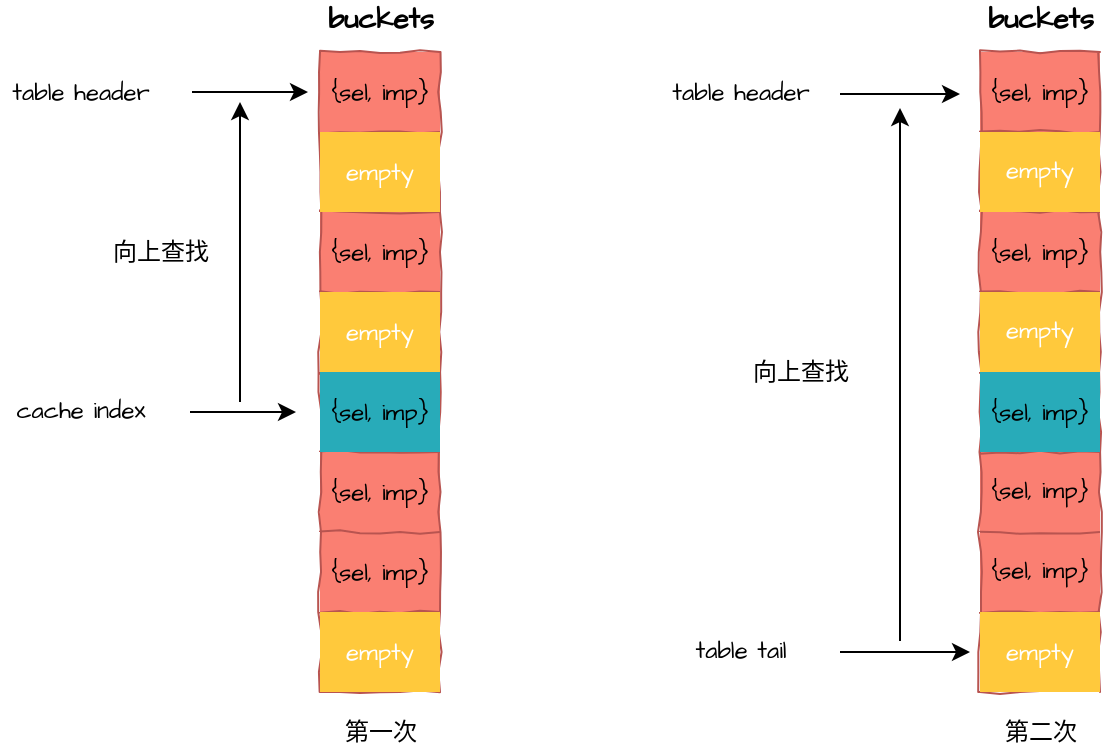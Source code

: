 <mxfile version="14.1.1" type="github">
  <diagram id="0iAqYNN2iNlclvPPU9rL" name="Page-1">
    <mxGraphModel dx="786" dy="426" grid="1" gridSize="10" guides="1" tooltips="1" connect="1" arrows="1" fold="1" page="1" pageScale="1" pageWidth="827" pageHeight="1169" math="0" shadow="0">
      <root>
        <mxCell id="0" />
        <mxCell id="1" parent="0" />
        <mxCell id="CHdyuVchqa2uw6LGRK5T-1" value="" style="shape=table;html=1;whiteSpace=wrap;startSize=0;container=1;collapsible=0;childLayout=tableLayout;strokeColor=#b85450;comic=1;fontFamily=Architects Daughter;fontSource=https%3A%2F%2Ffonts.googleapis.com%2Fcss%3Ffamily%3DArchitects%2BDaughter;fillColor=#FA7F72;" vertex="1" parent="1">
          <mxGeometry x="310" y="59" width="60" height="320" as="geometry" />
        </mxCell>
        <mxCell id="CHdyuVchqa2uw6LGRK5T-2" value="" style="shape=partialRectangle;html=1;whiteSpace=wrap;collapsible=0;dropTarget=0;pointerEvents=0;fillColor=none;top=0;left=0;bottom=0;right=0;points=[[0,0.5],[1,0.5]];portConstraint=eastwest;" vertex="1" parent="CHdyuVchqa2uw6LGRK5T-1">
          <mxGeometry width="60" height="40" as="geometry" />
        </mxCell>
        <mxCell id="CHdyuVchqa2uw6LGRK5T-3" value="&lt;font face=&quot;Architects Daughter&quot; data-font-src=&quot;https://fonts.googleapis.com/css?family=Architects+Daughter&quot;&gt;{sel, imp}&lt;/font&gt;" style="shape=partialRectangle;html=1;whiteSpace=wrap;connectable=0;overflow=hidden;fillColor=none;top=0;left=0;bottom=0;right=0;" vertex="1" parent="CHdyuVchqa2uw6LGRK5T-2">
          <mxGeometry width="60" height="40" as="geometry" />
        </mxCell>
        <mxCell id="CHdyuVchqa2uw6LGRK5T-4" value="" style="shape=partialRectangle;html=1;whiteSpace=wrap;collapsible=0;dropTarget=0;pointerEvents=0;fillColor=none;top=0;left=0;bottom=0;right=0;points=[[0,0.5],[1,0.5]];portConstraint=eastwest;" vertex="1" parent="CHdyuVchqa2uw6LGRK5T-1">
          <mxGeometry y="40" width="60" height="40" as="geometry" />
        </mxCell>
        <mxCell id="CHdyuVchqa2uw6LGRK5T-5" value="&lt;font data-font-src=&quot;https://fonts.googleapis.com/css?family=Architects+Daughter&quot; face=&quot;Architects Daughter&quot;&gt;empty&lt;/font&gt;" style="shape=partialRectangle;html=1;whiteSpace=wrap;connectable=0;overflow=hidden;top=0;left=0;bottom=0;right=0;strokeColor=#BD7000;fontColor=#ffffff;fillColor=#FFC93C;" vertex="1" parent="CHdyuVchqa2uw6LGRK5T-4">
          <mxGeometry width="60" height="40" as="geometry" />
        </mxCell>
        <mxCell id="CHdyuVchqa2uw6LGRK5T-6" value="" style="shape=partialRectangle;html=1;whiteSpace=wrap;collapsible=0;dropTarget=0;pointerEvents=0;fillColor=none;top=0;left=0;bottom=0;right=0;points=[[0,0.5],[1,0.5]];portConstraint=eastwest;" vertex="1" parent="CHdyuVchqa2uw6LGRK5T-1">
          <mxGeometry y="80" width="60" height="40" as="geometry" />
        </mxCell>
        <mxCell id="CHdyuVchqa2uw6LGRK5T-7" value="&lt;span&gt;&lt;font face=&quot;Architects Daughter&quot; data-font-src=&quot;https://fonts.googleapis.com/css?family=Architects+Daughter&quot;&gt;{sel, imp}&lt;/font&gt;&lt;/span&gt;" style="shape=partialRectangle;html=1;whiteSpace=wrap;connectable=0;overflow=hidden;fillColor=none;top=0;left=0;bottom=0;right=0;" vertex="1" parent="CHdyuVchqa2uw6LGRK5T-6">
          <mxGeometry width="60" height="40" as="geometry" />
        </mxCell>
        <mxCell id="CHdyuVchqa2uw6LGRK5T-8" value="" style="shape=partialRectangle;html=1;whiteSpace=wrap;collapsible=0;dropTarget=0;pointerEvents=0;fillColor=none;top=0;left=0;bottom=0;right=0;points=[[0,0.5],[1,0.5]];portConstraint=eastwest;" vertex="1" parent="CHdyuVchqa2uw6LGRK5T-1">
          <mxGeometry y="120" width="60" height="40" as="geometry" />
        </mxCell>
        <mxCell id="CHdyuVchqa2uw6LGRK5T-9" value="&lt;font face=&quot;Architects Daughter&quot; data-font-src=&quot;https://fonts.googleapis.com/css?family=Architects+Daughter&quot;&gt;empty&lt;/font&gt;" style="shape=partialRectangle;html=1;whiteSpace=wrap;connectable=0;overflow=hidden;top=0;left=0;bottom=0;right=0;strokeColor=#BD7000;fontColor=#ffffff;fillColor=#FFC93C;" vertex="1" parent="CHdyuVchqa2uw6LGRK5T-8">
          <mxGeometry width="60" height="40" as="geometry" />
        </mxCell>
        <mxCell id="CHdyuVchqa2uw6LGRK5T-10" value="" style="shape=partialRectangle;html=1;whiteSpace=wrap;collapsible=0;dropTarget=0;pointerEvents=0;fillColor=none;top=0;left=0;bottom=0;right=0;points=[[0,0.5],[1,0.5]];portConstraint=eastwest;" vertex="1" parent="CHdyuVchqa2uw6LGRK5T-1">
          <mxGeometry y="160" width="60" height="40" as="geometry" />
        </mxCell>
        <mxCell id="CHdyuVchqa2uw6LGRK5T-11" value="&lt;span&gt;&lt;font face=&quot;Architects Daughter&quot; data-font-src=&quot;https://fonts.googleapis.com/css?family=Architects+Daughter&quot;&gt;{sel, imp}&lt;/font&gt;&lt;/span&gt;" style="shape=partialRectangle;html=1;whiteSpace=wrap;connectable=0;overflow=hidden;top=0;left=0;bottom=0;right=0;strokeColor=#82b366;backgroundOutline=0;labelBorderColor=none;fillColor=#28ABB9;" vertex="1" parent="CHdyuVchqa2uw6LGRK5T-10">
          <mxGeometry width="60" height="40" as="geometry" />
        </mxCell>
        <mxCell id="CHdyuVchqa2uw6LGRK5T-12" value="" style="shape=partialRectangle;html=1;whiteSpace=wrap;collapsible=0;dropTarget=0;pointerEvents=0;fillColor=none;top=0;left=0;bottom=0;right=0;points=[[0,0.5],[1,0.5]];portConstraint=eastwest;" vertex="1" parent="CHdyuVchqa2uw6LGRK5T-1">
          <mxGeometry y="200" width="60" height="40" as="geometry" />
        </mxCell>
        <mxCell id="CHdyuVchqa2uw6LGRK5T-13" value="&lt;span&gt;&lt;font face=&quot;Architects Daughter&quot; data-font-src=&quot;https://fonts.googleapis.com/css?family=Architects+Daughter&quot;&gt;{sel, imp}&lt;/font&gt;&lt;/span&gt;" style="shape=partialRectangle;html=1;whiteSpace=wrap;connectable=0;overflow=hidden;fillColor=none;top=0;left=0;bottom=0;right=0;" vertex="1" parent="CHdyuVchqa2uw6LGRK5T-12">
          <mxGeometry width="60" height="40" as="geometry" />
        </mxCell>
        <mxCell id="CHdyuVchqa2uw6LGRK5T-14" value="" style="shape=partialRectangle;html=1;whiteSpace=wrap;collapsible=0;dropTarget=0;pointerEvents=0;fillColor=none;top=0;left=0;bottom=0;right=0;points=[[0,0.5],[1,0.5]];portConstraint=eastwest;" vertex="1" parent="CHdyuVchqa2uw6LGRK5T-1">
          <mxGeometry y="240" width="60" height="40" as="geometry" />
        </mxCell>
        <mxCell id="CHdyuVchqa2uw6LGRK5T-15" value="&lt;span&gt;&lt;font face=&quot;Architects Daughter&quot; data-font-src=&quot;https://fonts.googleapis.com/css?family=Architects+Daughter&quot;&gt;{sel, imp}&lt;/font&gt;&lt;/span&gt;" style="shape=partialRectangle;html=1;whiteSpace=wrap;connectable=0;overflow=hidden;fillColor=none;top=0;left=0;bottom=0;right=0;" vertex="1" parent="CHdyuVchqa2uw6LGRK5T-14">
          <mxGeometry width="60" height="40" as="geometry" />
        </mxCell>
        <mxCell id="CHdyuVchqa2uw6LGRK5T-16" value="" style="shape=partialRectangle;html=1;whiteSpace=wrap;collapsible=0;dropTarget=0;pointerEvents=0;fillColor=none;top=0;left=0;bottom=0;right=0;points=[[0,0.5],[1,0.5]];portConstraint=eastwest;" vertex="1" parent="CHdyuVchqa2uw6LGRK5T-1">
          <mxGeometry y="280" width="60" height="40" as="geometry" />
        </mxCell>
        <mxCell id="CHdyuVchqa2uw6LGRK5T-17" value="&lt;font face=&quot;Architects Daughter&quot; data-font-src=&quot;https://fonts.googleapis.com/css?family=Architects+Daughter&quot;&gt;empty&lt;/font&gt;" style="shape=partialRectangle;html=1;whiteSpace=wrap;connectable=0;overflow=hidden;top=0;left=0;bottom=0;right=0;strokeColor=#BD7000;fontColor=#ffffff;fillColor=#FFC93C;" vertex="1" parent="CHdyuVchqa2uw6LGRK5T-16">
          <mxGeometry width="60" height="40" as="geometry" />
        </mxCell>
        <mxCell id="CHdyuVchqa2uw6LGRK5T-22" style="edgeStyle=orthogonalEdgeStyle;rounded=0;orthogonalLoop=1;jettySize=auto;html=1;entryX=0;entryY=0.5;entryDx=0;entryDy=0;" edge="1" parent="1">
          <mxGeometry relative="1" as="geometry">
            <mxPoint x="245" y="239" as="sourcePoint" />
            <mxPoint x="298" y="239" as="targetPoint" />
          </mxGeometry>
        </mxCell>
        <mxCell id="CHdyuVchqa2uw6LGRK5T-21" value="&lt;font data-font-src=&quot;https://fonts.googleapis.com/css?family=Pacifico&quot;&gt;cache index&lt;/font&gt;" style="text;html=1;align=center;verticalAlign=middle;resizable=0;points=[];autosize=1;fontFamily=Architects Daughter;fontSource=https%3A%2F%2Ffonts.googleapis.com%2Fcss%3Ffamily%3DArchitects%2BDaughter;" vertex="1" parent="1">
          <mxGeometry x="150" y="229" width="80" height="20" as="geometry" />
        </mxCell>
        <mxCell id="CHdyuVchqa2uw6LGRK5T-23" value="buckets" style="text;html=1;align=center;verticalAlign=middle;resizable=0;points=[];autosize=1;fontFamily=Architects Daughter;fontSize=14;fontStyle=1;fontSource=https%3A%2F%2Ffonts.googleapis.com%2Fcss%3Ffamily%3DArchitects%2BDaughter;" vertex="1" parent="1">
          <mxGeometry x="305" y="33" width="70" height="20" as="geometry" />
        </mxCell>
        <mxCell id="CHdyuVchqa2uw6LGRK5T-29" value="第一次" style="text;html=1;align=center;verticalAlign=middle;resizable=0;points=[];autosize=1;fontSize=12;fontFamily=Menlo;" vertex="1" parent="1">
          <mxGeometry x="315" y="389" width="50" height="20" as="geometry" />
        </mxCell>
        <mxCell id="CHdyuVchqa2uw6LGRK5T-32" style="edgeStyle=orthogonalEdgeStyle;rounded=0;orthogonalLoop=1;jettySize=auto;html=1;entryX=0;entryY=0.5;entryDx=0;entryDy=0;fontFamily=Menlo;fontSize=12;" edge="1" parent="1">
          <mxGeometry relative="1" as="geometry">
            <mxPoint x="246" y="79" as="sourcePoint" />
            <mxPoint x="304" y="79" as="targetPoint" />
          </mxGeometry>
        </mxCell>
        <mxCell id="CHdyuVchqa2uw6LGRK5T-30" value="table header" style="text;html=1;align=center;verticalAlign=middle;resizable=0;points=[];autosize=1;fontSize=12;fontFamily=Architects Daughter;fontSource=https%3A%2F%2Ffonts.googleapis.com%2Fcss%3Ffamily%3DArchitects%2BDaughter;" vertex="1" parent="1">
          <mxGeometry x="150" y="70" width="80" height="20" as="geometry" />
        </mxCell>
        <mxCell id="CHdyuVchqa2uw6LGRK5T-33" value="" style="endArrow=classic;html=1;fontFamily=Pacifico;fontSource=https%3A%2F%2Ffonts.googleapis.com%2Fcss%3Ffamily%3DPacifico;fontSize=12;" edge="1" parent="1">
          <mxGeometry width="50" height="50" relative="1" as="geometry">
            <mxPoint x="270" y="234" as="sourcePoint" />
            <mxPoint x="270" y="84" as="targetPoint" />
          </mxGeometry>
        </mxCell>
        <mxCell id="CHdyuVchqa2uw6LGRK5T-34" value="向上查找" style="text;html=1;align=center;verticalAlign=middle;resizable=0;points=[];autosize=1;fontSize=12;fontFamily=Pacifico;" vertex="1" parent="1">
          <mxGeometry x="200" y="149" width="60" height="20" as="geometry" />
        </mxCell>
        <mxCell id="CHdyuVchqa2uw6LGRK5T-35" value="" style="shape=table;html=1;whiteSpace=wrap;startSize=0;container=1;collapsible=0;childLayout=tableLayout;strokeColor=#b85450;comic=1;fontFamily=Architects Daughter;fontSource=https%3A%2F%2Ffonts.googleapis.com%2Fcss%3Ffamily%3DArchitects%2BDaughter;fillColor=#FA7F72;" vertex="1" parent="1">
          <mxGeometry x="640" y="59" width="60" height="320" as="geometry" />
        </mxCell>
        <mxCell id="CHdyuVchqa2uw6LGRK5T-36" value="" style="shape=partialRectangle;html=1;whiteSpace=wrap;collapsible=0;dropTarget=0;pointerEvents=0;fillColor=none;top=0;left=0;bottom=0;right=0;points=[[0,0.5],[1,0.5]];portConstraint=eastwest;" vertex="1" parent="CHdyuVchqa2uw6LGRK5T-35">
          <mxGeometry width="60" height="40" as="geometry" />
        </mxCell>
        <mxCell id="CHdyuVchqa2uw6LGRK5T-37" value="&lt;font face=&quot;Architects Daughter&quot; data-font-src=&quot;https://fonts.googleapis.com/css?family=Architects+Daughter&quot;&gt;{sel, imp}&lt;/font&gt;" style="shape=partialRectangle;html=1;whiteSpace=wrap;connectable=0;overflow=hidden;fillColor=none;top=0;left=0;bottom=0;right=0;" vertex="1" parent="CHdyuVchqa2uw6LGRK5T-36">
          <mxGeometry width="60" height="40" as="geometry" />
        </mxCell>
        <mxCell id="CHdyuVchqa2uw6LGRK5T-38" value="" style="shape=partialRectangle;html=1;whiteSpace=wrap;collapsible=0;dropTarget=0;pointerEvents=0;fillColor=none;top=0;left=0;bottom=0;right=0;points=[[0,0.5],[1,0.5]];portConstraint=eastwest;" vertex="1" parent="CHdyuVchqa2uw6LGRK5T-35">
          <mxGeometry y="40" width="60" height="40" as="geometry" />
        </mxCell>
        <mxCell id="CHdyuVchqa2uw6LGRK5T-39" value="&lt;font data-font-src=&quot;https://fonts.googleapis.com/css?family=Pacifico&quot;&gt;empty&lt;/font&gt;" style="shape=partialRectangle;html=1;whiteSpace=wrap;connectable=0;overflow=hidden;top=0;left=0;bottom=0;right=0;strokeColor=#BD7000;fontColor=#ffffff;fillColor=#FFC93C;fontFamily=Architects Daughter;fontSource=https%3A%2F%2Ffonts.googleapis.com%2Fcss%3Ffamily%3DArchitects%2BDaughter;" vertex="1" parent="CHdyuVchqa2uw6LGRK5T-38">
          <mxGeometry width="60" height="40" as="geometry" />
        </mxCell>
        <mxCell id="CHdyuVchqa2uw6LGRK5T-40" value="" style="shape=partialRectangle;html=1;whiteSpace=wrap;collapsible=0;dropTarget=0;pointerEvents=0;fillColor=none;top=0;left=0;bottom=0;right=0;points=[[0,0.5],[1,0.5]];portConstraint=eastwest;" vertex="1" parent="CHdyuVchqa2uw6LGRK5T-35">
          <mxGeometry y="80" width="60" height="40" as="geometry" />
        </mxCell>
        <mxCell id="CHdyuVchqa2uw6LGRK5T-41" value="&lt;span&gt;&lt;font face=&quot;Architects Daughter&quot; data-font-src=&quot;https://fonts.googleapis.com/css?family=Architects+Daughter&quot;&gt;{sel, imp}&lt;/font&gt;&lt;/span&gt;" style="shape=partialRectangle;html=1;whiteSpace=wrap;connectable=0;overflow=hidden;fillColor=none;top=0;left=0;bottom=0;right=0;" vertex="1" parent="CHdyuVchqa2uw6LGRK5T-40">
          <mxGeometry width="60" height="40" as="geometry" />
        </mxCell>
        <mxCell id="CHdyuVchqa2uw6LGRK5T-42" value="" style="shape=partialRectangle;html=1;whiteSpace=wrap;collapsible=0;dropTarget=0;pointerEvents=0;fillColor=none;top=0;left=0;bottom=0;right=0;points=[[0,0.5],[1,0.5]];portConstraint=eastwest;" vertex="1" parent="CHdyuVchqa2uw6LGRK5T-35">
          <mxGeometry y="120" width="60" height="40" as="geometry" />
        </mxCell>
        <mxCell id="CHdyuVchqa2uw6LGRK5T-43" value="&lt;span style=&quot;&quot;&gt;empty&lt;/span&gt;" style="shape=partialRectangle;html=1;whiteSpace=wrap;connectable=0;overflow=hidden;top=0;left=0;bottom=0;right=0;strokeColor=#BD7000;fontColor=#ffffff;fillColor=#FFC93C;fontFamily=Architects Daughter;fontSource=https%3A%2F%2Ffonts.googleapis.com%2Fcss%3Ffamily%3DArchitects%2BDaughter;" vertex="1" parent="CHdyuVchqa2uw6LGRK5T-42">
          <mxGeometry width="60" height="40" as="geometry" />
        </mxCell>
        <mxCell id="CHdyuVchqa2uw6LGRK5T-44" value="" style="shape=partialRectangle;html=1;whiteSpace=wrap;collapsible=0;dropTarget=0;pointerEvents=0;fillColor=none;top=0;left=0;bottom=0;right=0;points=[[0,0.5],[1,0.5]];portConstraint=eastwest;" vertex="1" parent="CHdyuVchqa2uw6LGRK5T-35">
          <mxGeometry y="160" width="60" height="40" as="geometry" />
        </mxCell>
        <mxCell id="CHdyuVchqa2uw6LGRK5T-45" value="&lt;span&gt;&lt;font face=&quot;Architects Daughter&quot; data-font-src=&quot;https://fonts.googleapis.com/css?family=Architects+Daughter&quot;&gt;{sel, imp}&lt;/font&gt;&lt;/span&gt;" style="shape=partialRectangle;html=1;whiteSpace=wrap;connectable=0;overflow=hidden;top=0;left=0;bottom=0;right=0;strokeColor=#82b366;backgroundOutline=0;labelBorderColor=none;fillColor=#28ABB9;" vertex="1" parent="CHdyuVchqa2uw6LGRK5T-44">
          <mxGeometry width="60" height="40" as="geometry" />
        </mxCell>
        <mxCell id="CHdyuVchqa2uw6LGRK5T-46" value="" style="shape=partialRectangle;html=1;whiteSpace=wrap;collapsible=0;dropTarget=0;pointerEvents=0;fillColor=none;top=0;left=0;bottom=0;right=0;points=[[0,0.5],[1,0.5]];portConstraint=eastwest;" vertex="1" parent="CHdyuVchqa2uw6LGRK5T-35">
          <mxGeometry y="200" width="60" height="40" as="geometry" />
        </mxCell>
        <mxCell id="CHdyuVchqa2uw6LGRK5T-47" value="&lt;span&gt;{sel, imp}&lt;/span&gt;" style="shape=partialRectangle;html=1;whiteSpace=wrap;connectable=0;overflow=hidden;fillColor=none;top=0;left=0;bottom=0;right=0;fontFamily=Architects Daughter;fontSource=https%3A%2F%2Ffonts.googleapis.com%2Fcss%3Ffamily%3DArchitects%2BDaughter;" vertex="1" parent="CHdyuVchqa2uw6LGRK5T-46">
          <mxGeometry width="60" height="40" as="geometry" />
        </mxCell>
        <mxCell id="CHdyuVchqa2uw6LGRK5T-48" value="" style="shape=partialRectangle;html=1;whiteSpace=wrap;collapsible=0;dropTarget=0;pointerEvents=0;fillColor=none;top=0;left=0;bottom=0;right=0;points=[[0,0.5],[1,0.5]];portConstraint=eastwest;" vertex="1" parent="CHdyuVchqa2uw6LGRK5T-35">
          <mxGeometry y="240" width="60" height="40" as="geometry" />
        </mxCell>
        <mxCell id="CHdyuVchqa2uw6LGRK5T-49" value="&lt;span&gt;{sel, imp}&lt;/span&gt;" style="shape=partialRectangle;html=1;whiteSpace=wrap;connectable=0;overflow=hidden;fillColor=none;top=0;left=0;bottom=0;right=0;fontFamily=Architects Daughter;fontSource=https%3A%2F%2Ffonts.googleapis.com%2Fcss%3Ffamily%3DArchitects%2BDaughter;" vertex="1" parent="CHdyuVchqa2uw6LGRK5T-48">
          <mxGeometry width="60" height="40" as="geometry" />
        </mxCell>
        <mxCell id="CHdyuVchqa2uw6LGRK5T-50" value="" style="shape=partialRectangle;html=1;whiteSpace=wrap;collapsible=0;dropTarget=0;pointerEvents=0;fillColor=none;top=0;left=0;bottom=0;right=0;points=[[0,0.5],[1,0.5]];portConstraint=eastwest;" vertex="1" parent="CHdyuVchqa2uw6LGRK5T-35">
          <mxGeometry y="280" width="60" height="40" as="geometry" />
        </mxCell>
        <mxCell id="CHdyuVchqa2uw6LGRK5T-51" value="&lt;font face=&quot;Architects Daughter&quot; data-font-src=&quot;https://fonts.googleapis.com/css?family=Architects+Daughter&quot;&gt;empty&lt;/font&gt;" style="shape=partialRectangle;html=1;whiteSpace=wrap;connectable=0;overflow=hidden;top=0;left=0;bottom=0;right=0;strokeColor=#BD7000;fontColor=#ffffff;fillColor=#FFC93C;" vertex="1" parent="CHdyuVchqa2uw6LGRK5T-50">
          <mxGeometry width="60" height="40" as="geometry" />
        </mxCell>
        <mxCell id="CHdyuVchqa2uw6LGRK5T-54" value="buckets" style="text;html=1;align=center;verticalAlign=middle;resizable=0;points=[];autosize=1;fontFamily=Architects Daughter;fontSize=14;fontStyle=1;fontSource=https%3A%2F%2Ffonts.googleapis.com%2Fcss%3Ffamily%3DArchitects%2BDaughter;" vertex="1" parent="1">
          <mxGeometry x="635" y="33" width="70" height="20" as="geometry" />
        </mxCell>
        <mxCell id="CHdyuVchqa2uw6LGRK5T-55" value="第二次" style="text;html=1;align=center;verticalAlign=middle;resizable=0;points=[];autosize=1;fontSize=12;fontFamily=Menlo;" vertex="1" parent="1">
          <mxGeometry x="645" y="389" width="50" height="20" as="geometry" />
        </mxCell>
        <mxCell id="CHdyuVchqa2uw6LGRK5T-56" style="edgeStyle=orthogonalEdgeStyle;rounded=0;orthogonalLoop=1;jettySize=auto;html=1;fontFamily=Menlo;fontSize=12;" edge="1" source="CHdyuVchqa2uw6LGRK5T-57" parent="1">
          <mxGeometry relative="1" as="geometry">
            <mxPoint x="630" y="80" as="targetPoint" />
            <Array as="points">
              <mxPoint x="630" y="80" />
              <mxPoint x="630" y="80" />
            </Array>
          </mxGeometry>
        </mxCell>
        <mxCell id="CHdyuVchqa2uw6LGRK5T-57" value="table header" style="text;html=1;align=center;verticalAlign=middle;resizable=0;points=[];autosize=1;fontSize=12;fontFamily=Architects Daughter;fontSource=https%3A%2F%2Ffonts.googleapis.com%2Fcss%3Ffamily%3DArchitects%2BDaughter;" vertex="1" parent="1">
          <mxGeometry x="470" y="70" width="100" height="20" as="geometry" />
        </mxCell>
        <mxCell id="CHdyuVchqa2uw6LGRK5T-58" value="" style="endArrow=classic;html=1;fontFamily=Pacifico;fontSource=https%3A%2F%2Ffonts.googleapis.com%2Fcss%3Ffamily%3DPacifico;fontSize=12;" edge="1" parent="1">
          <mxGeometry width="50" height="50" relative="1" as="geometry">
            <mxPoint x="600" y="353.5" as="sourcePoint" />
            <mxPoint x="600" y="87" as="targetPoint" />
          </mxGeometry>
        </mxCell>
        <mxCell id="CHdyuVchqa2uw6LGRK5T-59" value="向上查找" style="text;html=1;align=center;verticalAlign=middle;resizable=0;points=[];autosize=1;fontSize=12;fontFamily=Pacifico;" vertex="1" parent="1">
          <mxGeometry x="520" y="209" width="60" height="20" as="geometry" />
        </mxCell>
        <mxCell id="CHdyuVchqa2uw6LGRK5T-64" value="" style="endArrow=classic;html=1;fontFamily=Menlo;fontSize=12;" edge="1" parent="1">
          <mxGeometry width="50" height="50" relative="1" as="geometry">
            <mxPoint x="570" y="359" as="sourcePoint" />
            <mxPoint x="635" y="359" as="targetPoint" />
          </mxGeometry>
        </mxCell>
        <mxCell id="CHdyuVchqa2uw6LGRK5T-65" value="table tail" style="text;html=1;align=center;verticalAlign=middle;resizable=0;points=[];autosize=1;fontSize=12;fontFamily=Architects Daughter;fontSource=https%3A%2F%2Ffonts.googleapis.com%2Fcss%3Ffamily%3DArchitects%2BDaughter;" vertex="1" parent="1">
          <mxGeometry x="490" y="349" width="60" height="20" as="geometry" />
        </mxCell>
      </root>
    </mxGraphModel>
  </diagram>
</mxfile>
